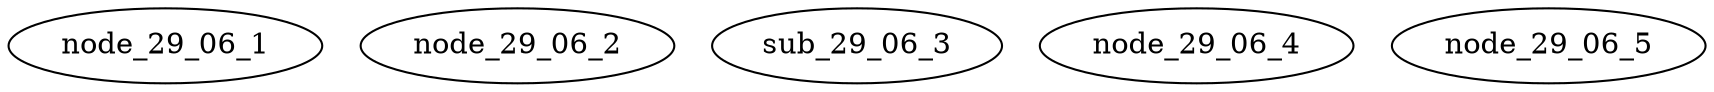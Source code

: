 digraph graph_29_06
{
	{
		node_29_06_1
		node_29_06_2
	}

	sub_29_06_3
	{
		node_29_06_4
		node_29_06_5
	}
}
